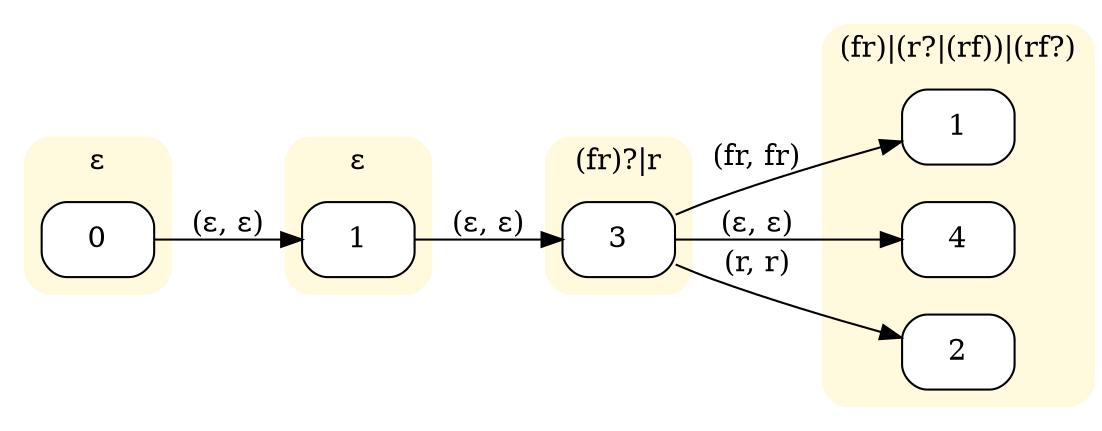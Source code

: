 digraph "MONinput/e" {
rankdir=LR
node [style=filled fillcolor=white]
subgraph cluster0 {
style="rounded,filled" color="#FFF9DD" node [style="rounded,filled" shape=box fillcolor="#FFFFFF"]
label="ε"
M0S0 [label=0];
}
subgraph cluster1 {
style="rounded,filled" color="#FFF9DD" node [style="rounded,filled" shape=box fillcolor="#FFFFFF"]
label="ε"
M1S1 [label=1];
}
subgraph cluster2 {
style="rounded,filled" color="#FFF9DD" node [style="rounded,filled" shape=box fillcolor="#FFFFFF"]
label="(fr)?|r"
M2S3 [label=3];
}
subgraph cluster3 {
style="rounded,filled" color="#FFF9DD" node [style="rounded,filled" shape=box fillcolor="#FFFFFF"]
label="(fr)|(r?|(rf))|(rf?)"
M3S1 [label=1];
M3S4 [label=4];
M3S2 [label=2];
}
M0S0 -> M1S1 [label="(ε, ε)"]
M1S1 -> M2S3 [label="(ε, ε)"]
M2S3 -> M3S1 [label="(fr, fr)"]
M2S3 -> M3S4 [label="(ε, ε)"]
M2S3 -> M3S2 [label="(r, r)"]
}
